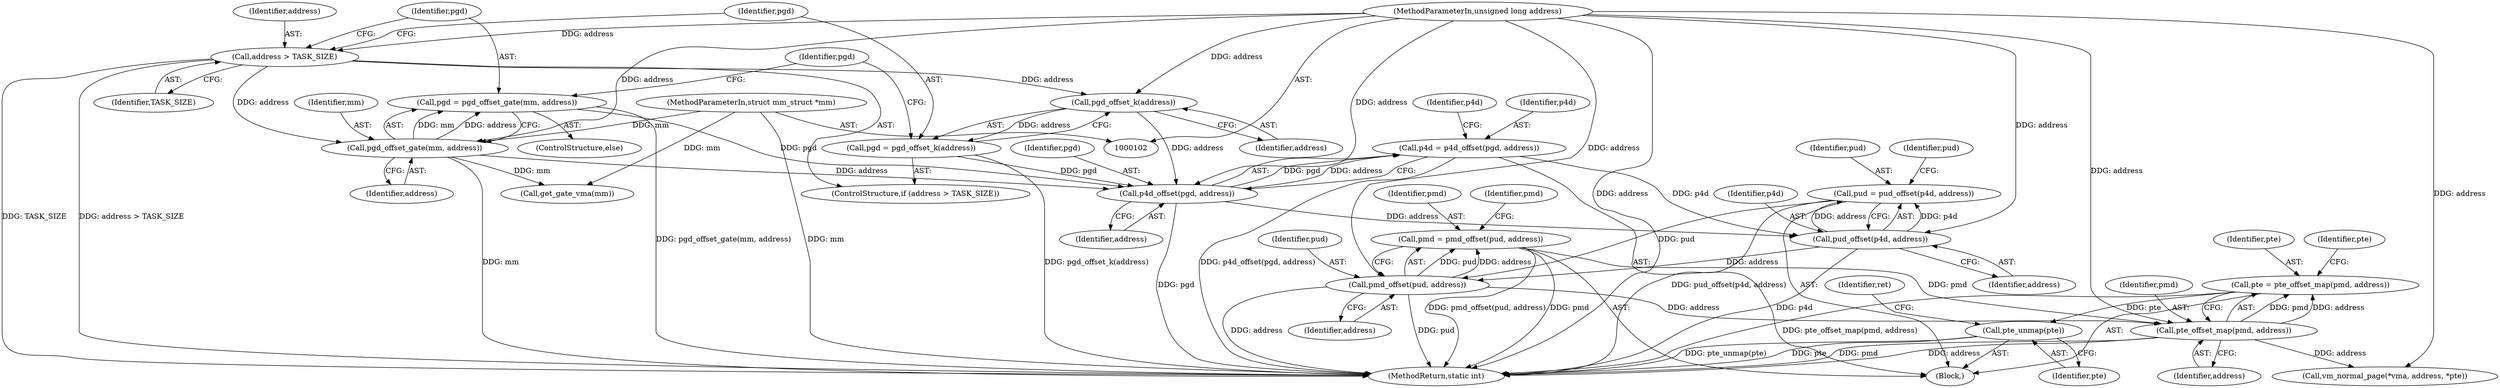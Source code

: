 digraph "0_linux_6b3a707736301c2128ca85ce85fb13f60b5e350a_6@pointer" {
"1000179" [label="(Call,pte = pte_offset_map(pmd, address))"];
"1000181" [label="(Call,pte_offset_map(pmd, address))"];
"1000162" [label="(Call,pmd = pmd_offset(pud, address))"];
"1000164" [label="(Call,pmd_offset(pud, address))"];
"1000153" [label="(Call,pud = pud_offset(p4d, address))"];
"1000155" [label="(Call,pud_offset(p4d, address))"];
"1000144" [label="(Call,p4d = p4d_offset(pgd, address))"];
"1000146" [label="(Call,p4d_offset(pgd, address))"];
"1000135" [label="(Call,pgd = pgd_offset_gate(mm, address))"];
"1000137" [label="(Call,pgd_offset_gate(mm, address))"];
"1000103" [label="(MethodParameterIn,struct mm_struct *mm)"];
"1000127" [label="(Call,address > TASK_SIZE)"];
"1000104" [label="(MethodParameterIn,unsigned long address)"];
"1000130" [label="(Call,pgd = pgd_offset_k(address))"];
"1000132" [label="(Call,pgd_offset_k(address))"];
"1000242" [label="(Call,pte_unmap(pte))"];
"1000182" [label="(Identifier,pmd)"];
"1000166" [label="(Identifier,address)"];
"1000139" [label="(Identifier,address)"];
"1000242" [label="(Call,pte_unmap(pte))"];
"1000126" [label="(ControlStructure,if (address > TASK_SIZE))"];
"1000243" [label="(Identifier,pte)"];
"1000128" [label="(Identifier,address)"];
"1000246" [label="(MethodReturn,static int)"];
"1000130" [label="(Call,pgd = pgd_offset_k(address))"];
"1000137" [label="(Call,pgd_offset_gate(mm, address))"];
"1000143" [label="(Identifier,pgd)"];
"1000180" [label="(Identifier,pte)"];
"1000155" [label="(Call,pud_offset(p4d, address))"];
"1000157" [label="(Identifier,address)"];
"1000104" [label="(MethodParameterIn,unsigned long address)"];
"1000171" [label="(Identifier,pmd)"];
"1000165" [label="(Identifier,pud)"];
"1000161" [label="(Identifier,pud)"];
"1000156" [label="(Identifier,p4d)"];
"1000164" [label="(Call,pmd_offset(pud, address))"];
"1000136" [label="(Identifier,pgd)"];
"1000148" [label="(Identifier,address)"];
"1000108" [label="(Block,)"];
"1000147" [label="(Identifier,pgd)"];
"1000135" [label="(Call,pgd = pgd_offset_gate(mm, address))"];
"1000138" [label="(Identifier,mm)"];
"1000146" [label="(Call,p4d_offset(pgd, address))"];
"1000183" [label="(Identifier,address)"];
"1000129" [label="(Identifier,TASK_SIZE)"];
"1000153" [label="(Call,pud = pud_offset(p4d, address))"];
"1000133" [label="(Identifier,address)"];
"1000245" [label="(Identifier,ret)"];
"1000131" [label="(Identifier,pgd)"];
"1000187" [label="(Identifier,pte)"];
"1000162" [label="(Call,pmd = pmd_offset(pud, address))"];
"1000127" [label="(Call,address > TASK_SIZE)"];
"1000103" [label="(MethodParameterIn,struct mm_struct *mm)"];
"1000163" [label="(Identifier,pmd)"];
"1000201" [label="(Call,vm_normal_page(*vma, address, *pte))"];
"1000154" [label="(Identifier,pud)"];
"1000179" [label="(Call,pte = pte_offset_map(pmd, address))"];
"1000134" [label="(ControlStructure,else)"];
"1000192" [label="(Call,get_gate_vma(mm))"];
"1000152" [label="(Identifier,p4d)"];
"1000132" [label="(Call,pgd_offset_k(address))"];
"1000145" [label="(Identifier,p4d)"];
"1000181" [label="(Call,pte_offset_map(pmd, address))"];
"1000144" [label="(Call,p4d = p4d_offset(pgd, address))"];
"1000179" -> "1000108"  [label="AST: "];
"1000179" -> "1000181"  [label="CFG: "];
"1000180" -> "1000179"  [label="AST: "];
"1000181" -> "1000179"  [label="AST: "];
"1000187" -> "1000179"  [label="CFG: "];
"1000179" -> "1000246"  [label="DDG: pte_offset_map(pmd, address)"];
"1000181" -> "1000179"  [label="DDG: pmd"];
"1000181" -> "1000179"  [label="DDG: address"];
"1000179" -> "1000242"  [label="DDG: pte"];
"1000181" -> "1000183"  [label="CFG: "];
"1000182" -> "1000181"  [label="AST: "];
"1000183" -> "1000181"  [label="AST: "];
"1000181" -> "1000246"  [label="DDG: pmd"];
"1000181" -> "1000246"  [label="DDG: address"];
"1000162" -> "1000181"  [label="DDG: pmd"];
"1000164" -> "1000181"  [label="DDG: address"];
"1000104" -> "1000181"  [label="DDG: address"];
"1000181" -> "1000201"  [label="DDG: address"];
"1000162" -> "1000108"  [label="AST: "];
"1000162" -> "1000164"  [label="CFG: "];
"1000163" -> "1000162"  [label="AST: "];
"1000164" -> "1000162"  [label="AST: "];
"1000171" -> "1000162"  [label="CFG: "];
"1000162" -> "1000246"  [label="DDG: pmd_offset(pud, address)"];
"1000162" -> "1000246"  [label="DDG: pmd"];
"1000164" -> "1000162"  [label="DDG: pud"];
"1000164" -> "1000162"  [label="DDG: address"];
"1000164" -> "1000166"  [label="CFG: "];
"1000165" -> "1000164"  [label="AST: "];
"1000166" -> "1000164"  [label="AST: "];
"1000164" -> "1000246"  [label="DDG: address"];
"1000164" -> "1000246"  [label="DDG: pud"];
"1000153" -> "1000164"  [label="DDG: pud"];
"1000155" -> "1000164"  [label="DDG: address"];
"1000104" -> "1000164"  [label="DDG: address"];
"1000153" -> "1000108"  [label="AST: "];
"1000153" -> "1000155"  [label="CFG: "];
"1000154" -> "1000153"  [label="AST: "];
"1000155" -> "1000153"  [label="AST: "];
"1000161" -> "1000153"  [label="CFG: "];
"1000153" -> "1000246"  [label="DDG: pud_offset(p4d, address)"];
"1000155" -> "1000153"  [label="DDG: p4d"];
"1000155" -> "1000153"  [label="DDG: address"];
"1000155" -> "1000157"  [label="CFG: "];
"1000156" -> "1000155"  [label="AST: "];
"1000157" -> "1000155"  [label="AST: "];
"1000155" -> "1000246"  [label="DDG: p4d"];
"1000144" -> "1000155"  [label="DDG: p4d"];
"1000146" -> "1000155"  [label="DDG: address"];
"1000104" -> "1000155"  [label="DDG: address"];
"1000144" -> "1000108"  [label="AST: "];
"1000144" -> "1000146"  [label="CFG: "];
"1000145" -> "1000144"  [label="AST: "];
"1000146" -> "1000144"  [label="AST: "];
"1000152" -> "1000144"  [label="CFG: "];
"1000144" -> "1000246"  [label="DDG: p4d_offset(pgd, address)"];
"1000146" -> "1000144"  [label="DDG: pgd"];
"1000146" -> "1000144"  [label="DDG: address"];
"1000146" -> "1000148"  [label="CFG: "];
"1000147" -> "1000146"  [label="AST: "];
"1000148" -> "1000146"  [label="AST: "];
"1000146" -> "1000246"  [label="DDG: pgd"];
"1000135" -> "1000146"  [label="DDG: pgd"];
"1000130" -> "1000146"  [label="DDG: pgd"];
"1000137" -> "1000146"  [label="DDG: address"];
"1000132" -> "1000146"  [label="DDG: address"];
"1000104" -> "1000146"  [label="DDG: address"];
"1000135" -> "1000134"  [label="AST: "];
"1000135" -> "1000137"  [label="CFG: "];
"1000136" -> "1000135"  [label="AST: "];
"1000137" -> "1000135"  [label="AST: "];
"1000143" -> "1000135"  [label="CFG: "];
"1000135" -> "1000246"  [label="DDG: pgd_offset_gate(mm, address)"];
"1000137" -> "1000135"  [label="DDG: mm"];
"1000137" -> "1000135"  [label="DDG: address"];
"1000137" -> "1000139"  [label="CFG: "];
"1000138" -> "1000137"  [label="AST: "];
"1000139" -> "1000137"  [label="AST: "];
"1000137" -> "1000246"  [label="DDG: mm"];
"1000103" -> "1000137"  [label="DDG: mm"];
"1000127" -> "1000137"  [label="DDG: address"];
"1000104" -> "1000137"  [label="DDG: address"];
"1000137" -> "1000192"  [label="DDG: mm"];
"1000103" -> "1000102"  [label="AST: "];
"1000103" -> "1000246"  [label="DDG: mm"];
"1000103" -> "1000192"  [label="DDG: mm"];
"1000127" -> "1000126"  [label="AST: "];
"1000127" -> "1000129"  [label="CFG: "];
"1000128" -> "1000127"  [label="AST: "];
"1000129" -> "1000127"  [label="AST: "];
"1000131" -> "1000127"  [label="CFG: "];
"1000136" -> "1000127"  [label="CFG: "];
"1000127" -> "1000246"  [label="DDG: TASK_SIZE"];
"1000127" -> "1000246"  [label="DDG: address > TASK_SIZE"];
"1000104" -> "1000127"  [label="DDG: address"];
"1000127" -> "1000132"  [label="DDG: address"];
"1000104" -> "1000102"  [label="AST: "];
"1000104" -> "1000246"  [label="DDG: address"];
"1000104" -> "1000132"  [label="DDG: address"];
"1000104" -> "1000201"  [label="DDG: address"];
"1000130" -> "1000126"  [label="AST: "];
"1000130" -> "1000132"  [label="CFG: "];
"1000131" -> "1000130"  [label="AST: "];
"1000132" -> "1000130"  [label="AST: "];
"1000143" -> "1000130"  [label="CFG: "];
"1000130" -> "1000246"  [label="DDG: pgd_offset_k(address)"];
"1000132" -> "1000130"  [label="DDG: address"];
"1000132" -> "1000133"  [label="CFG: "];
"1000133" -> "1000132"  [label="AST: "];
"1000242" -> "1000108"  [label="AST: "];
"1000242" -> "1000243"  [label="CFG: "];
"1000243" -> "1000242"  [label="AST: "];
"1000245" -> "1000242"  [label="CFG: "];
"1000242" -> "1000246"  [label="DDG: pte_unmap(pte)"];
"1000242" -> "1000246"  [label="DDG: pte"];
}
